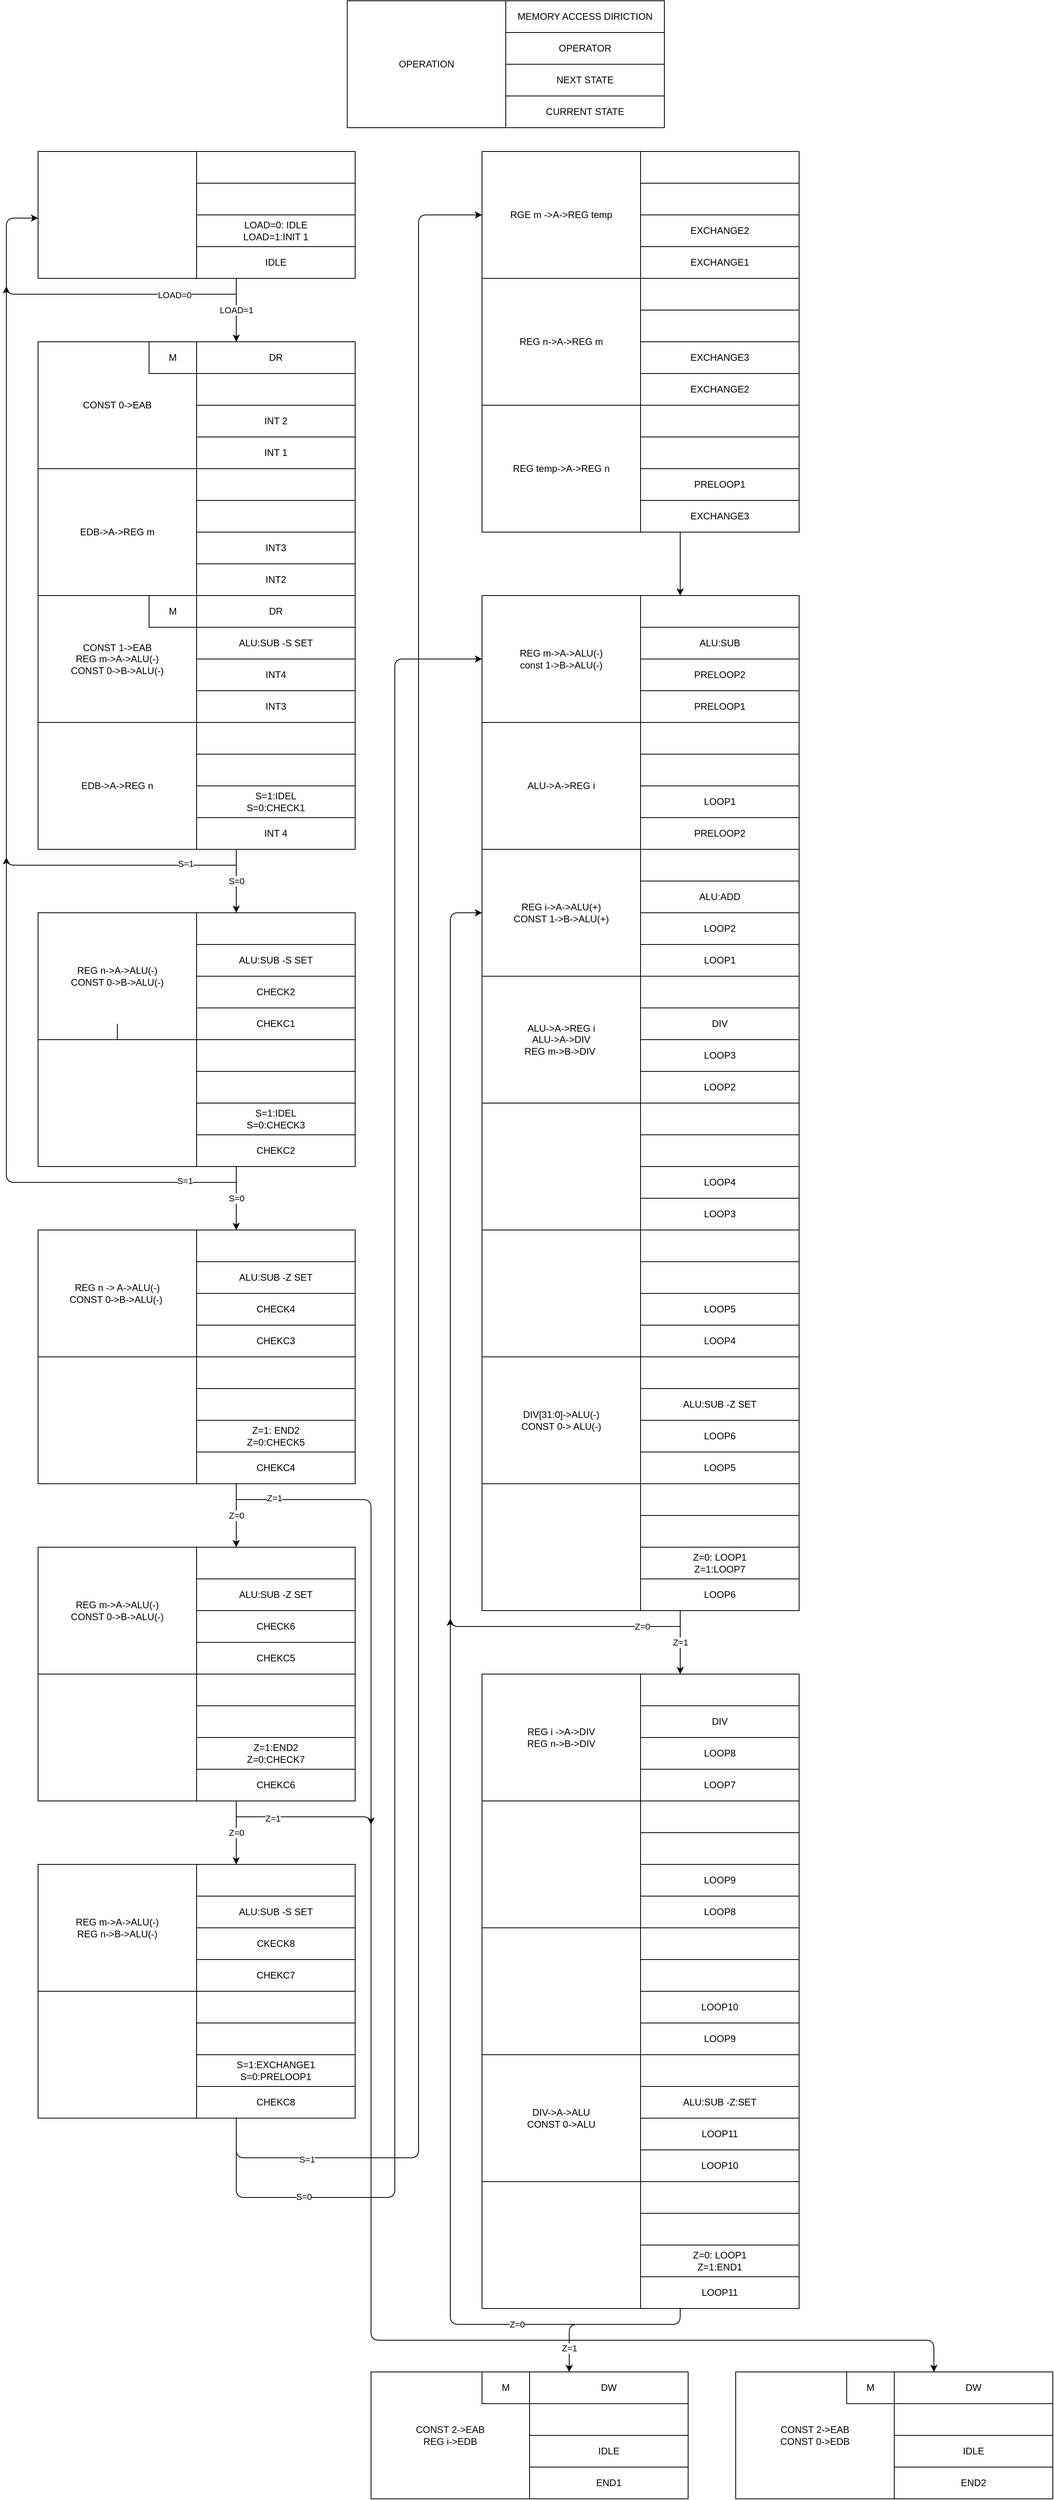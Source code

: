 <mxfile version="14.9.6" type="device"><diagram id="gaELAqC1dcZT4Z6Eik9B" name="Page-1"><mxGraphModel dx="583" dy="666" grid="1" gridSize="10" guides="1" tooltips="1" connect="1" arrows="1" fold="1" page="1" pageScale="1" pageWidth="827" pageHeight="1169" math="0" shadow="0"><root><mxCell id="0"/><mxCell id="1" parent="0"/><mxCell id="kESOR5O_iNmas331fR8e-3" value="" style="rounded=0;whiteSpace=wrap;html=1;" parent="1" vertex="1"><mxGeometry x="80" y="200" width="200" height="160" as="geometry"/></mxCell><mxCell id="kESOR5O_iNmas331fR8e-4" value="" style="rounded=0;whiteSpace=wrap;html=1;" parent="1" vertex="1"><mxGeometry x="280" y="200" width="200" height="40" as="geometry"/></mxCell><mxCell id="kESOR5O_iNmas331fR8e-5" value="" style="rounded=0;whiteSpace=wrap;html=1;" parent="1" vertex="1"><mxGeometry x="280" y="240" width="200" height="40" as="geometry"/></mxCell><mxCell id="kESOR5O_iNmas331fR8e-6" value="LOAD=0: IDLE&lt;br&gt;LOAD=1:INIT 1" style="rounded=0;whiteSpace=wrap;html=1;" parent="1" vertex="1"><mxGeometry x="280" y="280" width="200" height="40" as="geometry"/></mxCell><mxCell id="kESOR5O_iNmas331fR8e-7" value="IDLE" style="rounded=0;whiteSpace=wrap;html=1;" parent="1" vertex="1"><mxGeometry x="280" y="320" width="200" height="40" as="geometry"/></mxCell><mxCell id="kESOR5O_iNmas331fR8e-8" value="CONST 0-&amp;gt;EAB" style="rounded=0;whiteSpace=wrap;html=1;" parent="1" vertex="1"><mxGeometry x="80" y="440" width="200" height="160" as="geometry"/></mxCell><mxCell id="kESOR5O_iNmas331fR8e-9" value="DR" style="rounded=0;whiteSpace=wrap;html=1;" parent="1" vertex="1"><mxGeometry x="280" y="440" width="200" height="40" as="geometry"/></mxCell><mxCell id="kESOR5O_iNmas331fR8e-10" value="" style="rounded=0;whiteSpace=wrap;html=1;" parent="1" vertex="1"><mxGeometry x="280" y="480" width="200" height="40" as="geometry"/></mxCell><mxCell id="kESOR5O_iNmas331fR8e-11" value="INT 2" style="rounded=0;whiteSpace=wrap;html=1;" parent="1" vertex="1"><mxGeometry x="280" y="520" width="200" height="40" as="geometry"/></mxCell><mxCell id="kESOR5O_iNmas331fR8e-12" value="INT 1" style="rounded=0;whiteSpace=wrap;html=1;" parent="1" vertex="1"><mxGeometry x="280" y="560" width="200" height="40" as="geometry"/></mxCell><mxCell id="kESOR5O_iNmas331fR8e-13" value="LOAD=1" style="endArrow=classic;html=1;exitX=0.25;exitY=1;exitDx=0;exitDy=0;entryX=0.25;entryY=0;entryDx=0;entryDy=0;" parent="1" source="kESOR5O_iNmas331fR8e-7" target="kESOR5O_iNmas331fR8e-9" edge="1"><mxGeometry width="50" height="50" relative="1" as="geometry"><mxPoint x="350" y="610" as="sourcePoint"/><mxPoint x="400" y="560" as="targetPoint"/></mxGeometry></mxCell><mxCell id="kESOR5O_iNmas331fR8e-16" value="" style="endArrow=classic;html=1;" parent="1" edge="1"><mxGeometry width="50" height="50" relative="1" as="geometry"><mxPoint x="330" y="380" as="sourcePoint"/><mxPoint x="80" y="284" as="targetPoint"/><Array as="points"><mxPoint x="40" y="380"/><mxPoint x="40" y="284"/></Array></mxGeometry></mxCell><mxCell id="kESOR5O_iNmas331fR8e-17" value="LOAD=0" style="edgeLabel;html=1;align=center;verticalAlign=middle;resizable=0;points=[];" parent="kESOR5O_iNmas331fR8e-16" vertex="1" connectable="0"><mxGeometry x="-0.634" y="1" relative="1" as="geometry"><mxPoint as="offset"/></mxGeometry></mxCell><mxCell id="kESOR5O_iNmas331fR8e-18" value="EDB-&amp;gt;A-&amp;gt;REG m" style="rounded=0;whiteSpace=wrap;html=1;" parent="1" vertex="1"><mxGeometry x="80" y="600" width="200" height="160" as="geometry"/></mxCell><mxCell id="kESOR5O_iNmas331fR8e-19" value="" style="rounded=0;whiteSpace=wrap;html=1;" parent="1" vertex="1"><mxGeometry x="280" y="600" width="200" height="40" as="geometry"/></mxCell><mxCell id="kESOR5O_iNmas331fR8e-20" value="" style="rounded=0;whiteSpace=wrap;html=1;" parent="1" vertex="1"><mxGeometry x="280" y="640" width="200" height="40" as="geometry"/></mxCell><mxCell id="kESOR5O_iNmas331fR8e-21" value="INT3" style="rounded=0;whiteSpace=wrap;html=1;" parent="1" vertex="1"><mxGeometry x="280" y="680" width="200" height="40" as="geometry"/></mxCell><mxCell id="kESOR5O_iNmas331fR8e-22" value="INT2" style="rounded=0;whiteSpace=wrap;html=1;" parent="1" vertex="1"><mxGeometry x="280" y="720" width="200" height="40" as="geometry"/></mxCell><mxCell id="kESOR5O_iNmas331fR8e-23" value="OPERATION" style="rounded=0;whiteSpace=wrap;html=1;" parent="1" vertex="1"><mxGeometry x="470" y="10" width="200" height="160" as="geometry"/></mxCell><mxCell id="kESOR5O_iNmas331fR8e-24" value="MEMORY ACCESS DIRICTION" style="rounded=0;whiteSpace=wrap;html=1;" parent="1" vertex="1"><mxGeometry x="670" y="10" width="200" height="40" as="geometry"/></mxCell><mxCell id="kESOR5O_iNmas331fR8e-25" value="OPERATOR" style="rounded=0;whiteSpace=wrap;html=1;" parent="1" vertex="1"><mxGeometry x="670" y="50" width="200" height="40" as="geometry"/></mxCell><mxCell id="kESOR5O_iNmas331fR8e-26" value="NEXT STATE" style="rounded=0;whiteSpace=wrap;html=1;" parent="1" vertex="1"><mxGeometry x="670" y="90" width="200" height="40" as="geometry"/></mxCell><mxCell id="kESOR5O_iNmas331fR8e-27" value="CURRENT STATE" style="rounded=0;whiteSpace=wrap;html=1;" parent="1" vertex="1"><mxGeometry x="670" y="130" width="200" height="40" as="geometry"/></mxCell><mxCell id="kESOR5O_iNmas331fR8e-28" value="M" style="rounded=0;whiteSpace=wrap;html=1;" parent="1" vertex="1"><mxGeometry x="220" y="440" width="60" height="40" as="geometry"/></mxCell><mxCell id="kESOR5O_iNmas331fR8e-29" value="CONST 1-&amp;gt;EAB&lt;br&gt;REG m-&amp;gt;A-&amp;gt;ALU(-)&lt;br&gt;CONST 0-&amp;gt;B-&amp;gt;ALU(-)" style="rounded=0;whiteSpace=wrap;html=1;" parent="1" vertex="1"><mxGeometry x="80" y="760" width="200" height="160" as="geometry"/></mxCell><mxCell id="kESOR5O_iNmas331fR8e-30" value="&lt;span&gt;DR&lt;/span&gt;" style="rounded=0;whiteSpace=wrap;html=1;" parent="1" vertex="1"><mxGeometry x="280" y="760" width="200" height="40" as="geometry"/></mxCell><mxCell id="kESOR5O_iNmas331fR8e-31" value="ALU:SUB -S SET" style="rounded=0;whiteSpace=wrap;html=1;" parent="1" vertex="1"><mxGeometry x="280" y="800" width="200" height="40" as="geometry"/></mxCell><mxCell id="kESOR5O_iNmas331fR8e-32" value="INT4" style="rounded=0;whiteSpace=wrap;html=1;" parent="1" vertex="1"><mxGeometry x="280" y="840" width="200" height="40" as="geometry"/></mxCell><mxCell id="kESOR5O_iNmas331fR8e-33" value="INT3" style="rounded=0;whiteSpace=wrap;html=1;" parent="1" vertex="1"><mxGeometry x="280" y="880" width="200" height="40" as="geometry"/></mxCell><mxCell id="kESOR5O_iNmas331fR8e-34" value="M" style="rounded=0;whiteSpace=wrap;html=1;" parent="1" vertex="1"><mxGeometry x="220" y="760" width="60" height="40" as="geometry"/></mxCell><mxCell id="kESOR5O_iNmas331fR8e-35" value="EDB-&amp;gt;A-&amp;gt;REG n" style="rounded=0;whiteSpace=wrap;html=1;" parent="1" vertex="1"><mxGeometry x="80" y="920" width="200" height="160" as="geometry"/></mxCell><mxCell id="kESOR5O_iNmas331fR8e-36" value="" style="rounded=0;whiteSpace=wrap;html=1;" parent="1" vertex="1"><mxGeometry x="280" y="920" width="200" height="40" as="geometry"/></mxCell><mxCell id="kESOR5O_iNmas331fR8e-37" value="" style="rounded=0;whiteSpace=wrap;html=1;" parent="1" vertex="1"><mxGeometry x="280" y="960" width="200" height="40" as="geometry"/></mxCell><mxCell id="kESOR5O_iNmas331fR8e-38" value="S=1:IDEL&lt;br&gt;S=0:CHECK1" style="rounded=0;whiteSpace=wrap;html=1;" parent="1" vertex="1"><mxGeometry x="280" y="1000" width="200" height="40" as="geometry"/></mxCell><mxCell id="kESOR5O_iNmas331fR8e-39" value="INT 4" style="rounded=0;whiteSpace=wrap;html=1;" parent="1" vertex="1"><mxGeometry x="280" y="1040" width="200" height="40" as="geometry"/></mxCell><mxCell id="kESOR5O_iNmas331fR8e-40" value="REG n-&amp;gt;A-&amp;gt;ALU(-)&lt;br&gt;CONST 0-&amp;gt;B-&amp;gt;ALU(-)" style="rounded=0;whiteSpace=wrap;html=1;" parent="1" vertex="1"><mxGeometry x="80" y="1160" width="200" height="160" as="geometry"/></mxCell><mxCell id="kESOR5O_iNmas331fR8e-41" value="" style="rounded=0;whiteSpace=wrap;html=1;" parent="1" vertex="1"><mxGeometry x="280" y="1160" width="200" height="40" as="geometry"/></mxCell><mxCell id="kESOR5O_iNmas331fR8e-42" value="ALU:SUB -S SET" style="rounded=0;whiteSpace=wrap;html=1;" parent="1" vertex="1"><mxGeometry x="280" y="1200" width="200" height="40" as="geometry"/></mxCell><mxCell id="kESOR5O_iNmas331fR8e-43" value="CHECK2" style="rounded=0;whiteSpace=wrap;html=1;" parent="1" vertex="1"><mxGeometry x="280" y="1240" width="200" height="40" as="geometry"/></mxCell><mxCell id="kESOR5O_iNmas331fR8e-44" value="CHEKC1" style="rounded=0;whiteSpace=wrap;html=1;" parent="1" vertex="1"><mxGeometry x="280" y="1280" width="200" height="40" as="geometry"/></mxCell><mxCell id="kESOR5O_iNmas331fR8e-45" value="S=0" style="endArrow=classic;html=1;exitX=0.25;exitY=1;exitDx=0;exitDy=0;entryX=0.25;entryY=0;entryDx=0;entryDy=0;" parent="1" source="kESOR5O_iNmas331fR8e-39" target="kESOR5O_iNmas331fR8e-41" edge="1"><mxGeometry width="50" height="50" relative="1" as="geometry"><mxPoint x="430" y="1070" as="sourcePoint"/><mxPoint x="480" y="1020" as="targetPoint"/></mxGeometry></mxCell><mxCell id="kESOR5O_iNmas331fR8e-47" value="" style="endArrow=classic;html=1;" parent="1" edge="1"><mxGeometry width="50" height="50" relative="1" as="geometry"><mxPoint x="330" y="1100" as="sourcePoint"/><mxPoint x="40" y="370" as="targetPoint"/><Array as="points"><mxPoint x="40" y="1100"/></Array></mxGeometry></mxCell><mxCell id="kESOR5O_iNmas331fR8e-48" value="S=1" style="edgeLabel;html=1;align=center;verticalAlign=middle;resizable=0;points=[];" parent="kESOR5O_iNmas331fR8e-47" vertex="1" connectable="0"><mxGeometry x="-0.875" y="-2" relative="1" as="geometry"><mxPoint as="offset"/></mxGeometry></mxCell><mxCell id="kESOR5O_iNmas331fR8e-61" value="" style="edgeStyle=orthogonalEdgeStyle;rounded=0;orthogonalLoop=1;jettySize=auto;html=1;" parent="1" source="kESOR5O_iNmas331fR8e-49" target="kESOR5O_iNmas331fR8e-40" edge="1"><mxGeometry relative="1" as="geometry"/></mxCell><mxCell id="kESOR5O_iNmas331fR8e-49" value="" style="rounded=0;whiteSpace=wrap;html=1;" parent="1" vertex="1"><mxGeometry x="80" y="1320" width="200" height="160" as="geometry"/></mxCell><mxCell id="kESOR5O_iNmas331fR8e-50" value="" style="rounded=0;whiteSpace=wrap;html=1;" parent="1" vertex="1"><mxGeometry x="280" y="1320" width="200" height="40" as="geometry"/></mxCell><mxCell id="kESOR5O_iNmas331fR8e-51" value="" style="rounded=0;whiteSpace=wrap;html=1;" parent="1" vertex="1"><mxGeometry x="280" y="1360" width="200" height="40" as="geometry"/></mxCell><mxCell id="kESOR5O_iNmas331fR8e-52" value="S=1:IDEL&lt;br&gt;S=0:CHECK3" style="rounded=0;whiteSpace=wrap;html=1;" parent="1" vertex="1"><mxGeometry x="280" y="1400" width="200" height="40" as="geometry"/></mxCell><mxCell id="kESOR5O_iNmas331fR8e-53" value="CHEKC2" style="rounded=0;whiteSpace=wrap;html=1;" parent="1" vertex="1"><mxGeometry x="280" y="1440" width="200" height="40" as="geometry"/></mxCell><mxCell id="kESOR5O_iNmas331fR8e-54" value="REG n -&amp;gt; A-&amp;gt;ALU(-)&lt;br&gt;CONST 0-&amp;gt;B-&amp;gt;ALU(-)&amp;nbsp;" style="rounded=0;whiteSpace=wrap;html=1;" parent="1" vertex="1"><mxGeometry x="80" y="1560" width="200" height="160" as="geometry"/></mxCell><mxCell id="kESOR5O_iNmas331fR8e-55" value="" style="rounded=0;whiteSpace=wrap;html=1;" parent="1" vertex="1"><mxGeometry x="280" y="1560" width="200" height="40" as="geometry"/></mxCell><mxCell id="kESOR5O_iNmas331fR8e-56" value="ALU:SUB -Z SET" style="rounded=0;whiteSpace=wrap;html=1;" parent="1" vertex="1"><mxGeometry x="280" y="1600" width="200" height="40" as="geometry"/></mxCell><mxCell id="kESOR5O_iNmas331fR8e-57" value="CHECK4" style="rounded=0;whiteSpace=wrap;html=1;" parent="1" vertex="1"><mxGeometry x="280" y="1640" width="200" height="40" as="geometry"/></mxCell><mxCell id="kESOR5O_iNmas331fR8e-58" value="CHEKC3" style="rounded=0;whiteSpace=wrap;html=1;" parent="1" vertex="1"><mxGeometry x="280" y="1680" width="200" height="40" as="geometry"/></mxCell><mxCell id="kESOR5O_iNmas331fR8e-59" value="S=0" style="endArrow=classic;html=1;exitX=0.25;exitY=1;exitDx=0;exitDy=0;entryX=0.25;entryY=0;entryDx=0;entryDy=0;" parent="1" source="kESOR5O_iNmas331fR8e-53" target="kESOR5O_iNmas331fR8e-55" edge="1"><mxGeometry width="50" height="50" relative="1" as="geometry"><mxPoint x="430" y="1470" as="sourcePoint"/><mxPoint x="480" y="1420" as="targetPoint"/></mxGeometry></mxCell><mxCell id="kESOR5O_iNmas331fR8e-60" value="" style="endArrow=classic;html=1;" parent="1" edge="1"><mxGeometry width="50" height="50" relative="1" as="geometry"><mxPoint x="330" y="1500" as="sourcePoint"/><mxPoint x="40" y="1090" as="targetPoint"/><Array as="points"><mxPoint x="40" y="1500"/></Array></mxGeometry></mxCell><mxCell id="kESOR5O_iNmas331fR8e-62" value="S=1" style="edgeLabel;html=1;align=center;verticalAlign=middle;resizable=0;points=[];" parent="kESOR5O_iNmas331fR8e-60" vertex="1" connectable="0"><mxGeometry x="-0.815" y="-2" relative="1" as="geometry"><mxPoint as="offset"/></mxGeometry></mxCell><mxCell id="kESOR5O_iNmas331fR8e-63" value="" style="rounded=0;whiteSpace=wrap;html=1;" parent="1" vertex="1"><mxGeometry x="80" y="1720" width="200" height="160" as="geometry"/></mxCell><mxCell id="kESOR5O_iNmas331fR8e-64" value="" style="rounded=0;whiteSpace=wrap;html=1;" parent="1" vertex="1"><mxGeometry x="280" y="1720" width="200" height="40" as="geometry"/></mxCell><mxCell id="kESOR5O_iNmas331fR8e-65" value="" style="rounded=0;whiteSpace=wrap;html=1;" parent="1" vertex="1"><mxGeometry x="280" y="1760" width="200" height="40" as="geometry"/></mxCell><mxCell id="kESOR5O_iNmas331fR8e-66" value="Z=1: END2&lt;br&gt;Z=0:CHECK5" style="rounded=0;whiteSpace=wrap;html=1;" parent="1" vertex="1"><mxGeometry x="280" y="1800" width="200" height="40" as="geometry"/></mxCell><mxCell id="kESOR5O_iNmas331fR8e-67" value="CHEKC4" style="rounded=0;whiteSpace=wrap;html=1;" parent="1" vertex="1"><mxGeometry x="280" y="1840" width="200" height="40" as="geometry"/></mxCell><mxCell id="kESOR5O_iNmas331fR8e-69" value="REG m-&amp;gt;A-&amp;gt;ALU(-)&lt;br&gt;CONST 0-&amp;gt;B-&amp;gt;ALU(-)" style="rounded=0;whiteSpace=wrap;html=1;" parent="1" vertex="1"><mxGeometry x="80" y="1960" width="200" height="160" as="geometry"/></mxCell><mxCell id="kESOR5O_iNmas331fR8e-70" value="" style="rounded=0;whiteSpace=wrap;html=1;" parent="1" vertex="1"><mxGeometry x="280" y="1960" width="200" height="40" as="geometry"/></mxCell><mxCell id="kESOR5O_iNmas331fR8e-71" value="ALU:SUB -Z SET" style="rounded=0;whiteSpace=wrap;html=1;" parent="1" vertex="1"><mxGeometry x="280" y="2000" width="200" height="40" as="geometry"/></mxCell><mxCell id="kESOR5O_iNmas331fR8e-72" value="CHECK6" style="rounded=0;whiteSpace=wrap;html=1;" parent="1" vertex="1"><mxGeometry x="280" y="2040" width="200" height="40" as="geometry"/></mxCell><mxCell id="kESOR5O_iNmas331fR8e-73" value="CHEKC5" style="rounded=0;whiteSpace=wrap;html=1;" parent="1" vertex="1"><mxGeometry x="280" y="2080" width="200" height="40" as="geometry"/></mxCell><mxCell id="kESOR5O_iNmas331fR8e-74" value="Z=0" style="endArrow=classic;html=1;exitX=0.25;exitY=1;exitDx=0;exitDy=0;entryX=0.25;entryY=0;entryDx=0;entryDy=0;" parent="1" source="kESOR5O_iNmas331fR8e-67" target="kESOR5O_iNmas331fR8e-70" edge="1"><mxGeometry width="50" height="50" relative="1" as="geometry"><mxPoint x="310" y="2080" as="sourcePoint"/><mxPoint x="360" y="2030" as="targetPoint"/></mxGeometry></mxCell><mxCell id="kESOR5O_iNmas331fR8e-75" value="" style="rounded=0;whiteSpace=wrap;html=1;" parent="1" vertex="1"><mxGeometry x="80" y="2120" width="200" height="160" as="geometry"/></mxCell><mxCell id="kESOR5O_iNmas331fR8e-76" value="" style="rounded=0;whiteSpace=wrap;html=1;" parent="1" vertex="1"><mxGeometry x="280" y="2120" width="200" height="40" as="geometry"/></mxCell><mxCell id="kESOR5O_iNmas331fR8e-77" value="" style="rounded=0;whiteSpace=wrap;html=1;" parent="1" vertex="1"><mxGeometry x="280" y="2160" width="200" height="40" as="geometry"/></mxCell><mxCell id="kESOR5O_iNmas331fR8e-78" value="Z=1:END2&lt;br&gt;Z=0:CHECK7" style="rounded=0;whiteSpace=wrap;html=1;" parent="1" vertex="1"><mxGeometry x="280" y="2200" width="200" height="40" as="geometry"/></mxCell><mxCell id="kESOR5O_iNmas331fR8e-79" value="CHEKC6" style="rounded=0;whiteSpace=wrap;html=1;" parent="1" vertex="1"><mxGeometry x="280" y="2240" width="200" height="40" as="geometry"/></mxCell><mxCell id="kESOR5O_iNmas331fR8e-80" value="REG m-&amp;gt;A-&amp;gt;ALU(-)&lt;br&gt;REG n-&amp;gt;B-&amp;gt;ALU(-)" style="rounded=0;whiteSpace=wrap;html=1;" parent="1" vertex="1"><mxGeometry x="80" y="2360" width="200" height="160" as="geometry"/></mxCell><mxCell id="kESOR5O_iNmas331fR8e-81" value="" style="rounded=0;whiteSpace=wrap;html=1;" parent="1" vertex="1"><mxGeometry x="280" y="2360" width="200" height="40" as="geometry"/></mxCell><mxCell id="kESOR5O_iNmas331fR8e-82" value="ALU:SUB -S SET" style="rounded=0;whiteSpace=wrap;html=1;" parent="1" vertex="1"><mxGeometry x="280" y="2400" width="200" height="40" as="geometry"/></mxCell><mxCell id="kESOR5O_iNmas331fR8e-83" value="CKECK8" style="rounded=0;whiteSpace=wrap;html=1;" parent="1" vertex="1"><mxGeometry x="280" y="2440" width="200" height="40" as="geometry"/></mxCell><mxCell id="kESOR5O_iNmas331fR8e-84" value="CHEKC7" style="rounded=0;whiteSpace=wrap;html=1;" parent="1" vertex="1"><mxGeometry x="280" y="2480" width="200" height="40" as="geometry"/></mxCell><mxCell id="kESOR5O_iNmas331fR8e-85" value="Z=0" style="endArrow=classic;html=1;exitX=0.25;exitY=1;exitDx=0;exitDy=0;entryX=0.25;entryY=0;entryDx=0;entryDy=0;" parent="1" edge="1"><mxGeometry width="50" height="50" relative="1" as="geometry"><mxPoint x="330" y="2280" as="sourcePoint"/><mxPoint x="330" y="2360" as="targetPoint"/></mxGeometry></mxCell><mxCell id="kESOR5O_iNmas331fR8e-86" value="" style="rounded=0;whiteSpace=wrap;html=1;" parent="1" vertex="1"><mxGeometry x="80" y="2520" width="200" height="160" as="geometry"/></mxCell><mxCell id="kESOR5O_iNmas331fR8e-87" value="" style="rounded=0;whiteSpace=wrap;html=1;" parent="1" vertex="1"><mxGeometry x="280" y="2520" width="200" height="40" as="geometry"/></mxCell><mxCell id="kESOR5O_iNmas331fR8e-88" value="" style="rounded=0;whiteSpace=wrap;html=1;" parent="1" vertex="1"><mxGeometry x="280" y="2560" width="200" height="40" as="geometry"/></mxCell><mxCell id="kESOR5O_iNmas331fR8e-89" value="S=1:EXCHANGE1&lt;br&gt;S=0:PRELOOP1" style="rounded=0;whiteSpace=wrap;html=1;" parent="1" vertex="1"><mxGeometry x="280" y="2600" width="200" height="40" as="geometry"/></mxCell><mxCell id="kESOR5O_iNmas331fR8e-90" value="CHEKC8" style="rounded=0;whiteSpace=wrap;html=1;" parent="1" vertex="1"><mxGeometry x="280" y="2640" width="200" height="40" as="geometry"/></mxCell><mxCell id="kESOR5O_iNmas331fR8e-91" value="RGE m -&amp;gt;A-&amp;gt;REG temp" style="rounded=0;whiteSpace=wrap;html=1;" parent="1" vertex="1"><mxGeometry x="640" y="200" width="200" height="160" as="geometry"/></mxCell><mxCell id="kESOR5O_iNmas331fR8e-92" value="" style="rounded=0;whiteSpace=wrap;html=1;" parent="1" vertex="1"><mxGeometry x="840" y="200" width="200" height="40" as="geometry"/></mxCell><mxCell id="kESOR5O_iNmas331fR8e-93" value="" style="rounded=0;whiteSpace=wrap;html=1;" parent="1" vertex="1"><mxGeometry x="840" y="240" width="200" height="40" as="geometry"/></mxCell><mxCell id="kESOR5O_iNmas331fR8e-94" value="&lt;span&gt;EXCHANGE2&lt;/span&gt;" style="rounded=0;whiteSpace=wrap;html=1;" parent="1" vertex="1"><mxGeometry x="840" y="280" width="200" height="40" as="geometry"/></mxCell><mxCell id="kESOR5O_iNmas331fR8e-95" value="EXCHANGE1" style="rounded=0;whiteSpace=wrap;html=1;" parent="1" vertex="1"><mxGeometry x="840" y="320" width="200" height="40" as="geometry"/></mxCell><mxCell id="kESOR5O_iNmas331fR8e-96" value="REG n-&amp;gt;A-&amp;gt;REG m" style="rounded=0;whiteSpace=wrap;html=1;" parent="1" vertex="1"><mxGeometry x="640" y="360" width="200" height="160" as="geometry"/></mxCell><mxCell id="kESOR5O_iNmas331fR8e-97" value="" style="rounded=0;whiteSpace=wrap;html=1;" parent="1" vertex="1"><mxGeometry x="840" y="360" width="200" height="40" as="geometry"/></mxCell><mxCell id="kESOR5O_iNmas331fR8e-98" value="" style="rounded=0;whiteSpace=wrap;html=1;" parent="1" vertex="1"><mxGeometry x="840" y="400" width="200" height="40" as="geometry"/></mxCell><mxCell id="kESOR5O_iNmas331fR8e-99" value="&lt;span&gt;EXCHANGE3&lt;/span&gt;" style="rounded=0;whiteSpace=wrap;html=1;" parent="1" vertex="1"><mxGeometry x="840" y="440" width="200" height="40" as="geometry"/></mxCell><mxCell id="kESOR5O_iNmas331fR8e-100" value="EXCHANGE2" style="rounded=0;whiteSpace=wrap;html=1;" parent="1" vertex="1"><mxGeometry x="840" y="480" width="200" height="40" as="geometry"/></mxCell><mxCell id="kESOR5O_iNmas331fR8e-101" value="REG temp-&amp;gt;A-&amp;gt;REG n" style="rounded=0;whiteSpace=wrap;html=1;" parent="1" vertex="1"><mxGeometry x="640" y="520" width="200" height="160" as="geometry"/></mxCell><mxCell id="kESOR5O_iNmas331fR8e-102" value="" style="rounded=0;whiteSpace=wrap;html=1;" parent="1" vertex="1"><mxGeometry x="840" y="520" width="200" height="40" as="geometry"/></mxCell><mxCell id="kESOR5O_iNmas331fR8e-103" value="" style="rounded=0;whiteSpace=wrap;html=1;" parent="1" vertex="1"><mxGeometry x="840" y="560" width="200" height="40" as="geometry"/></mxCell><mxCell id="kESOR5O_iNmas331fR8e-104" value="&lt;span&gt;PRELOOP1&lt;/span&gt;" style="rounded=0;whiteSpace=wrap;html=1;" parent="1" vertex="1"><mxGeometry x="840" y="600" width="200" height="40" as="geometry"/></mxCell><mxCell id="kESOR5O_iNmas331fR8e-105" value="EXCHANGE3" style="rounded=0;whiteSpace=wrap;html=1;" parent="1" vertex="1"><mxGeometry x="840" y="640" width="200" height="40" as="geometry"/></mxCell><mxCell id="kESOR5O_iNmas331fR8e-106" value="" style="endArrow=classic;html=1;entryX=0;entryY=0.5;entryDx=0;entryDy=0;exitX=0.25;exitY=1;exitDx=0;exitDy=0;" parent="1" source="kESOR5O_iNmas331fR8e-90" target="kESOR5O_iNmas331fR8e-91" edge="1"><mxGeometry width="50" height="50" relative="1" as="geometry"><mxPoint x="320" y="2730" as="sourcePoint"/><mxPoint x="330" y="2820" as="targetPoint"/><Array as="points"><mxPoint x="330" y="2730"/><mxPoint x="560" y="2730"/><mxPoint x="560" y="280"/></Array></mxGeometry></mxCell><mxCell id="kESOR5O_iNmas331fR8e-109" value="S=1" style="edgeLabel;html=1;align=center;verticalAlign=middle;resizable=0;points=[];" parent="kESOR5O_iNmas331fR8e-106" vertex="1" connectable="0"><mxGeometry x="-0.901" y="-2" relative="1" as="geometry"><mxPoint as="offset"/></mxGeometry></mxCell><mxCell id="kESOR5O_iNmas331fR8e-110" value="REG m-&amp;gt;A-&amp;gt;ALU(-)&lt;br&gt;const 1-&amp;gt;B-&amp;gt;ALU(-)" style="rounded=0;whiteSpace=wrap;html=1;" parent="1" vertex="1"><mxGeometry x="640" y="760" width="200" height="160" as="geometry"/></mxCell><mxCell id="kESOR5O_iNmas331fR8e-111" value="" style="rounded=0;whiteSpace=wrap;html=1;" parent="1" vertex="1"><mxGeometry x="840" y="760" width="200" height="40" as="geometry"/></mxCell><mxCell id="kESOR5O_iNmas331fR8e-112" value="ALU:SUB" style="rounded=0;whiteSpace=wrap;html=1;" parent="1" vertex="1"><mxGeometry x="840" y="800" width="200" height="40" as="geometry"/></mxCell><mxCell id="kESOR5O_iNmas331fR8e-113" value="&lt;span&gt;PRELOOP2&lt;/span&gt;" style="rounded=0;whiteSpace=wrap;html=1;" parent="1" vertex="1"><mxGeometry x="840" y="840" width="200" height="40" as="geometry"/></mxCell><mxCell id="kESOR5O_iNmas331fR8e-114" value="PRELOOP1" style="rounded=0;whiteSpace=wrap;html=1;" parent="1" vertex="1"><mxGeometry x="840" y="880" width="200" height="40" as="geometry"/></mxCell><mxCell id="kESOR5O_iNmas331fR8e-115" value="" style="endArrow=classic;html=1;entryX=0;entryY=0.5;entryDx=0;entryDy=0;" parent="1" target="kESOR5O_iNmas331fR8e-110" edge="1"><mxGeometry width="50" height="50" relative="1" as="geometry"><mxPoint x="330" y="2720" as="sourcePoint"/><mxPoint x="800" y="1530" as="targetPoint"/><Array as="points"><mxPoint x="330" y="2780"/><mxPoint x="530" y="2780"/><mxPoint x="530" y="840"/></Array></mxGeometry></mxCell><mxCell id="kESOR5O_iNmas331fR8e-116" value="S=0" style="edgeLabel;html=1;align=center;verticalAlign=middle;resizable=0;points=[];" parent="kESOR5O_iNmas331fR8e-115" vertex="1" connectable="0"><mxGeometry x="-0.875" y="1" relative="1" as="geometry"><mxPoint as="offset"/></mxGeometry></mxCell><mxCell id="kESOR5O_iNmas331fR8e-117" value="ALU-&amp;gt;A-&amp;gt;REG i" style="rounded=0;whiteSpace=wrap;html=1;" parent="1" vertex="1"><mxGeometry x="640" y="920" width="200" height="160" as="geometry"/></mxCell><mxCell id="kESOR5O_iNmas331fR8e-118" value="" style="rounded=0;whiteSpace=wrap;html=1;" parent="1" vertex="1"><mxGeometry x="840" y="920" width="200" height="40" as="geometry"/></mxCell><mxCell id="kESOR5O_iNmas331fR8e-119" value="" style="rounded=0;whiteSpace=wrap;html=1;" parent="1" vertex="1"><mxGeometry x="840" y="960" width="200" height="40" as="geometry"/></mxCell><mxCell id="kESOR5O_iNmas331fR8e-120" value="LOOP1" style="rounded=0;whiteSpace=wrap;html=1;" parent="1" vertex="1"><mxGeometry x="840" y="1000" width="200" height="40" as="geometry"/></mxCell><mxCell id="kESOR5O_iNmas331fR8e-121" value="PRELOOP2" style="rounded=0;whiteSpace=wrap;html=1;" parent="1" vertex="1"><mxGeometry x="840" y="1040" width="200" height="40" as="geometry"/></mxCell><mxCell id="kESOR5O_iNmas331fR8e-122" value="" style="endArrow=classic;html=1;exitX=0.25;exitY=1;exitDx=0;exitDy=0;entryX=0.25;entryY=0;entryDx=0;entryDy=0;" parent="1" source="kESOR5O_iNmas331fR8e-105" target="kESOR5O_iNmas331fR8e-111" edge="1"><mxGeometry width="50" height="50" relative="1" as="geometry"><mxPoint x="1000" y="620" as="sourcePoint"/><mxPoint x="1050" y="570" as="targetPoint"/></mxGeometry></mxCell><mxCell id="kESOR5O_iNmas331fR8e-123" value="REG i-&amp;gt;A-&amp;gt;ALU(+)&lt;br&gt;CONST 1-&amp;gt;B-&amp;gt;ALU(+)" style="rounded=0;whiteSpace=wrap;html=1;" parent="1" vertex="1"><mxGeometry x="640" y="1080" width="200" height="160" as="geometry"/></mxCell><mxCell id="kESOR5O_iNmas331fR8e-124" value="" style="rounded=0;whiteSpace=wrap;html=1;" parent="1" vertex="1"><mxGeometry x="840" y="1080" width="200" height="40" as="geometry"/></mxCell><mxCell id="kESOR5O_iNmas331fR8e-125" value="ALU:ADD" style="rounded=0;whiteSpace=wrap;html=1;" parent="1" vertex="1"><mxGeometry x="840" y="1120" width="200" height="40" as="geometry"/></mxCell><mxCell id="kESOR5O_iNmas331fR8e-126" value="LOOP2" style="rounded=0;whiteSpace=wrap;html=1;" parent="1" vertex="1"><mxGeometry x="840" y="1160" width="200" height="40" as="geometry"/></mxCell><mxCell id="kESOR5O_iNmas331fR8e-127" value="LOOP1" style="rounded=0;whiteSpace=wrap;html=1;" parent="1" vertex="1"><mxGeometry x="840" y="1200" width="200" height="40" as="geometry"/></mxCell><mxCell id="kESOR5O_iNmas331fR8e-128" value="ALU-&amp;gt;A-&amp;gt;REG i&lt;br&gt;ALU-&amp;gt;A-&amp;gt;DIV&lt;br&gt;REG m-&amp;gt;B-&amp;gt;DIV&amp;nbsp;" style="rounded=0;whiteSpace=wrap;html=1;" parent="1" vertex="1"><mxGeometry x="640" y="1240" width="200" height="160" as="geometry"/></mxCell><mxCell id="kESOR5O_iNmas331fR8e-129" value="" style="rounded=0;whiteSpace=wrap;html=1;" parent="1" vertex="1"><mxGeometry x="840" y="1240" width="200" height="40" as="geometry"/></mxCell><mxCell id="kESOR5O_iNmas331fR8e-130" value="DIV" style="rounded=0;whiteSpace=wrap;html=1;" parent="1" vertex="1"><mxGeometry x="840" y="1280" width="200" height="40" as="geometry"/></mxCell><mxCell id="kESOR5O_iNmas331fR8e-131" value="LOOP3" style="rounded=0;whiteSpace=wrap;html=1;" parent="1" vertex="1"><mxGeometry x="840" y="1320" width="200" height="40" as="geometry"/></mxCell><mxCell id="kESOR5O_iNmas331fR8e-132" value="LOOP2" style="rounded=0;whiteSpace=wrap;html=1;" parent="1" vertex="1"><mxGeometry x="840" y="1360" width="200" height="40" as="geometry"/></mxCell><mxCell id="kESOR5O_iNmas331fR8e-133" value="" style="rounded=0;whiteSpace=wrap;html=1;" parent="1" vertex="1"><mxGeometry x="640" y="1400" width="200" height="160" as="geometry"/></mxCell><mxCell id="kESOR5O_iNmas331fR8e-134" value="" style="rounded=0;whiteSpace=wrap;html=1;" parent="1" vertex="1"><mxGeometry x="840" y="1400" width="200" height="40" as="geometry"/></mxCell><mxCell id="kESOR5O_iNmas331fR8e-136" value="LOOP4" style="rounded=0;whiteSpace=wrap;html=1;" parent="1" vertex="1"><mxGeometry x="840" y="1480" width="200" height="40" as="geometry"/></mxCell><mxCell id="kESOR5O_iNmas331fR8e-137" value="LOOP3" style="rounded=0;whiteSpace=wrap;html=1;" parent="1" vertex="1"><mxGeometry x="840" y="1520" width="200" height="40" as="geometry"/></mxCell><mxCell id="kESOR5O_iNmas331fR8e-142" value="" style="rounded=0;whiteSpace=wrap;html=1;" parent="1" vertex="1"><mxGeometry x="840" y="1560" width="200" height="40" as="geometry"/></mxCell><mxCell id="kESOR5O_iNmas331fR8e-143" value="" style="rounded=0;whiteSpace=wrap;html=1;" parent="1" vertex="1"><mxGeometry x="840" y="1600" width="200" height="40" as="geometry"/></mxCell><mxCell id="kESOR5O_iNmas331fR8e-144" value="LOOP5" style="rounded=0;whiteSpace=wrap;html=1;" parent="1" vertex="1"><mxGeometry x="840" y="1640" width="200" height="40" as="geometry"/></mxCell><mxCell id="kESOR5O_iNmas331fR8e-145" value="LOOP4" style="rounded=0;whiteSpace=wrap;html=1;" parent="1" vertex="1"><mxGeometry x="840" y="1680" width="200" height="40" as="geometry"/></mxCell><mxCell id="kESOR5O_iNmas331fR8e-146" value="" style="rounded=0;whiteSpace=wrap;html=1;" parent="1" vertex="1"><mxGeometry x="640" y="1560" width="200" height="160" as="geometry"/></mxCell><mxCell id="kESOR5O_iNmas331fR8e-147" value="" style="rounded=0;whiteSpace=wrap;html=1;" parent="1" vertex="1"><mxGeometry x="840" y="1720" width="200" height="40" as="geometry"/></mxCell><mxCell id="kESOR5O_iNmas331fR8e-148" value="ALU:SUB -Z SET" style="rounded=0;whiteSpace=wrap;html=1;" parent="1" vertex="1"><mxGeometry x="840" y="1760" width="200" height="40" as="geometry"/></mxCell><mxCell id="kESOR5O_iNmas331fR8e-149" value="LOOP6" style="rounded=0;whiteSpace=wrap;html=1;" parent="1" vertex="1"><mxGeometry x="840" y="1800" width="200" height="40" as="geometry"/></mxCell><mxCell id="kESOR5O_iNmas331fR8e-150" value="LOOP5" style="rounded=0;whiteSpace=wrap;html=1;" parent="1" vertex="1"><mxGeometry x="840" y="1840" width="200" height="40" as="geometry"/></mxCell><mxCell id="kESOR5O_iNmas331fR8e-151" value="DIV[31:0]-&amp;gt;ALU(-)&lt;br&gt;CONST 0-&amp;gt; ALU(-)" style="rounded=0;whiteSpace=wrap;html=1;" parent="1" vertex="1"><mxGeometry x="640" y="1720" width="200" height="160" as="geometry"/></mxCell><mxCell id="kESOR5O_iNmas331fR8e-152" value="" style="rounded=0;whiteSpace=wrap;html=1;" parent="1" vertex="1"><mxGeometry x="840" y="1880" width="200" height="40" as="geometry"/></mxCell><mxCell id="kESOR5O_iNmas331fR8e-153" value="" style="rounded=0;whiteSpace=wrap;html=1;" parent="1" vertex="1"><mxGeometry x="840" y="1920" width="200" height="40" as="geometry"/></mxCell><mxCell id="kESOR5O_iNmas331fR8e-154" value="Z=0: LOOP1&lt;br&gt;Z=1:LOOP7" style="rounded=0;whiteSpace=wrap;html=1;" parent="1" vertex="1"><mxGeometry x="840" y="1960" width="200" height="40" as="geometry"/></mxCell><mxCell id="kESOR5O_iNmas331fR8e-155" value="LOOP6" style="rounded=0;whiteSpace=wrap;html=1;" parent="1" vertex="1"><mxGeometry x="840" y="2000" width="200" height="40" as="geometry"/></mxCell><mxCell id="kESOR5O_iNmas331fR8e-156" value="" style="rounded=0;whiteSpace=wrap;html=1;" parent="1" vertex="1"><mxGeometry x="640" y="1880" width="200" height="160" as="geometry"/></mxCell><mxCell id="kESOR5O_iNmas331fR8e-157" value="" style="rounded=0;whiteSpace=wrap;html=1;" parent="1" vertex="1"><mxGeometry x="840" y="2120" width="200" height="40" as="geometry"/></mxCell><mxCell id="kESOR5O_iNmas331fR8e-158" value="DIV" style="rounded=0;whiteSpace=wrap;html=1;" parent="1" vertex="1"><mxGeometry x="840" y="2160" width="200" height="40" as="geometry"/></mxCell><mxCell id="kESOR5O_iNmas331fR8e-159" value="LOOP8" style="rounded=0;whiteSpace=wrap;html=1;" parent="1" vertex="1"><mxGeometry x="840" y="2200" width="200" height="40" as="geometry"/></mxCell><mxCell id="kESOR5O_iNmas331fR8e-160" value="LOOP7" style="rounded=0;whiteSpace=wrap;html=1;" parent="1" vertex="1"><mxGeometry x="840" y="2240" width="200" height="40" as="geometry"/></mxCell><mxCell id="kESOR5O_iNmas331fR8e-161" value="REG i -&amp;gt;A-&amp;gt;DIV&lt;br&gt;REG n-&amp;gt;B-&amp;gt;DIV" style="rounded=0;whiteSpace=wrap;html=1;" parent="1" vertex="1"><mxGeometry x="640" y="2120" width="200" height="160" as="geometry"/></mxCell><mxCell id="kESOR5O_iNmas331fR8e-162" value="" style="rounded=0;whiteSpace=wrap;html=1;" parent="1" vertex="1"><mxGeometry x="840" y="2280" width="200" height="40" as="geometry"/></mxCell><mxCell id="kESOR5O_iNmas331fR8e-163" value="" style="rounded=0;whiteSpace=wrap;html=1;" parent="1" vertex="1"><mxGeometry x="840" y="2320" width="200" height="40" as="geometry"/></mxCell><mxCell id="kESOR5O_iNmas331fR8e-164" value="LOOP9" style="rounded=0;whiteSpace=wrap;html=1;" parent="1" vertex="1"><mxGeometry x="840" y="2360" width="200" height="40" as="geometry"/></mxCell><mxCell id="kESOR5O_iNmas331fR8e-165" value="LOOP8" style="rounded=0;whiteSpace=wrap;html=1;" parent="1" vertex="1"><mxGeometry x="840" y="2400" width="200" height="40" as="geometry"/></mxCell><mxCell id="kESOR5O_iNmas331fR8e-166" value="" style="rounded=0;whiteSpace=wrap;html=1;" parent="1" vertex="1"><mxGeometry x="640" y="2280" width="200" height="160" as="geometry"/></mxCell><mxCell id="kESOR5O_iNmas331fR8e-167" value="" style="rounded=0;whiteSpace=wrap;html=1;" parent="1" vertex="1"><mxGeometry x="840" y="2440" width="200" height="40" as="geometry"/></mxCell><mxCell id="kESOR5O_iNmas331fR8e-168" value="" style="rounded=0;whiteSpace=wrap;html=1;" parent="1" vertex="1"><mxGeometry x="840" y="2480" width="200" height="40" as="geometry"/></mxCell><mxCell id="kESOR5O_iNmas331fR8e-169" value="LOOP10" style="rounded=0;whiteSpace=wrap;html=1;" parent="1" vertex="1"><mxGeometry x="840" y="2520" width="200" height="40" as="geometry"/></mxCell><mxCell id="kESOR5O_iNmas331fR8e-170" value="LOOP9" style="rounded=0;whiteSpace=wrap;html=1;" parent="1" vertex="1"><mxGeometry x="840" y="2560" width="200" height="40" as="geometry"/></mxCell><mxCell id="kESOR5O_iNmas331fR8e-171" value="" style="rounded=0;whiteSpace=wrap;html=1;" parent="1" vertex="1"><mxGeometry x="640" y="2440" width="200" height="160" as="geometry"/></mxCell><mxCell id="kESOR5O_iNmas331fR8e-172" value="" style="rounded=0;whiteSpace=wrap;html=1;" parent="1" vertex="1"><mxGeometry x="840" y="2600" width="200" height="40" as="geometry"/></mxCell><mxCell id="kESOR5O_iNmas331fR8e-173" value="ALU:SUB -Z:SET" style="rounded=0;whiteSpace=wrap;html=1;" parent="1" vertex="1"><mxGeometry x="840" y="2640" width="200" height="40" as="geometry"/></mxCell><mxCell id="kESOR5O_iNmas331fR8e-174" value="LOOP11" style="rounded=0;whiteSpace=wrap;html=1;" parent="1" vertex="1"><mxGeometry x="840" y="2680" width="200" height="40" as="geometry"/></mxCell><mxCell id="kESOR5O_iNmas331fR8e-175" value="LOOP10" style="rounded=0;whiteSpace=wrap;html=1;" parent="1" vertex="1"><mxGeometry x="840" y="2720" width="200" height="40" as="geometry"/></mxCell><mxCell id="kESOR5O_iNmas331fR8e-176" value="DIV-&amp;gt;A-&amp;gt;ALU&lt;br&gt;CONST 0-&amp;gt;ALU" style="rounded=0;whiteSpace=wrap;html=1;" parent="1" vertex="1"><mxGeometry x="640" y="2600" width="200" height="160" as="geometry"/></mxCell><mxCell id="kESOR5O_iNmas331fR8e-177" value="" style="rounded=0;whiteSpace=wrap;html=1;" parent="1" vertex="1"><mxGeometry x="840" y="2760" width="200" height="40" as="geometry"/></mxCell><mxCell id="kESOR5O_iNmas331fR8e-178" value="" style="rounded=0;whiteSpace=wrap;html=1;" parent="1" vertex="1"><mxGeometry x="840" y="2800" width="200" height="40" as="geometry"/></mxCell><mxCell id="kESOR5O_iNmas331fR8e-179" value="Z=0: LOOP1&lt;br&gt;Z=1:END1" style="rounded=0;whiteSpace=wrap;html=1;" parent="1" vertex="1"><mxGeometry x="840" y="2840" width="200" height="40" as="geometry"/></mxCell><mxCell id="kESOR5O_iNmas331fR8e-180" value="LOOP11" style="rounded=0;whiteSpace=wrap;html=1;" parent="1" vertex="1"><mxGeometry x="840" y="2880" width="200" height="40" as="geometry"/></mxCell><mxCell id="kESOR5O_iNmas331fR8e-181" value="" style="rounded=0;whiteSpace=wrap;html=1;" parent="1" vertex="1"><mxGeometry x="640" y="2760" width="200" height="160" as="geometry"/></mxCell><mxCell id="kESOR5O_iNmas331fR8e-182" value="DW" style="rounded=0;whiteSpace=wrap;html=1;" parent="1" vertex="1"><mxGeometry x="700" y="3000" width="200" height="40" as="geometry"/></mxCell><mxCell id="kESOR5O_iNmas331fR8e-183" value="" style="rounded=0;whiteSpace=wrap;html=1;" parent="1" vertex="1"><mxGeometry x="700" y="3040" width="200" height="40" as="geometry"/></mxCell><mxCell id="kESOR5O_iNmas331fR8e-184" value="IDLE" style="rounded=0;whiteSpace=wrap;html=1;" parent="1" vertex="1"><mxGeometry x="700" y="3080" width="200" height="40" as="geometry"/></mxCell><mxCell id="kESOR5O_iNmas331fR8e-185" value="END1" style="rounded=0;whiteSpace=wrap;html=1;" parent="1" vertex="1"><mxGeometry x="700" y="3120" width="200" height="40" as="geometry"/></mxCell><mxCell id="kESOR5O_iNmas331fR8e-186" value="CONST 2-&amp;gt;EAB&lt;br&gt;REG i-&amp;gt;EDB" style="rounded=0;whiteSpace=wrap;html=1;" parent="1" vertex="1"><mxGeometry x="500" y="3000" width="200" height="160" as="geometry"/></mxCell><mxCell id="kESOR5O_iNmas331fR8e-187" value="Z=1" style="endArrow=classic;html=1;exitX=0.25;exitY=1;exitDx=0;exitDy=0;entryX=0.25;entryY=0;entryDx=0;entryDy=0;" parent="1" edge="1"><mxGeometry width="50" height="50" relative="1" as="geometry"><mxPoint x="890" y="2040" as="sourcePoint"/><mxPoint x="890" y="2120" as="targetPoint"/></mxGeometry></mxCell><mxCell id="kESOR5O_iNmas331fR8e-188" value="" style="rounded=0;whiteSpace=wrap;html=1;" parent="1" vertex="1"><mxGeometry x="840" y="1440" width="200" height="40" as="geometry"/></mxCell><mxCell id="kESOR5O_iNmas331fR8e-189" value="" style="endArrow=classic;html=1;entryX=0;entryY=0.5;entryDx=0;entryDy=0;" parent="1" target="kESOR5O_iNmas331fR8e-123" edge="1"><mxGeometry width="50" height="50" relative="1" as="geometry"><mxPoint x="890" y="2060" as="sourcePoint"/><mxPoint x="600" y="840" as="targetPoint"/><Array as="points"><mxPoint x="600" y="2060"/><mxPoint x="600" y="1160"/></Array></mxGeometry></mxCell><mxCell id="kESOR5O_iNmas331fR8e-190" value="Z=0" style="edgeLabel;html=1;align=center;verticalAlign=middle;resizable=0;points=[];" parent="kESOR5O_iNmas331fR8e-189" vertex="1" connectable="0"><mxGeometry x="-0.924" y="-7" relative="1" as="geometry"><mxPoint x="-2" y="7" as="offset"/></mxGeometry></mxCell><mxCell id="kESOR5O_iNmas331fR8e-191" value="Z=1" style="endArrow=classic;html=1;exitX=0.25;exitY=1;exitDx=0;exitDy=0;entryX=0.25;entryY=0;entryDx=0;entryDy=0;" parent="1" target="kESOR5O_iNmas331fR8e-182" edge="1"><mxGeometry x="0.727" width="50" height="50" relative="1" as="geometry"><mxPoint x="890" y="2920" as="sourcePoint"/><mxPoint x="890" y="3000" as="targetPoint"/><Array as="points"><mxPoint x="890" y="2940"/><mxPoint x="750" y="2940"/></Array><mxPoint as="offset"/></mxGeometry></mxCell><mxCell id="kESOR5O_iNmas331fR8e-192" value="" style="endArrow=classic;html=1;" parent="1" edge="1"><mxGeometry width="50" height="50" relative="1" as="geometry"><mxPoint x="760" y="2940" as="sourcePoint"/><mxPoint x="600" y="2050" as="targetPoint"/><Array as="points"><mxPoint x="600" y="2940"/></Array></mxGeometry></mxCell><mxCell id="kESOR5O_iNmas331fR8e-193" value="Z=0" style="edgeLabel;html=1;align=center;verticalAlign=middle;resizable=0;points=[];" parent="kESOR5O_iNmas331fR8e-192" vertex="1" connectable="0"><mxGeometry x="-0.855" y="-1" relative="1" as="geometry"><mxPoint y="1" as="offset"/></mxGeometry></mxCell><mxCell id="kESOR5O_iNmas331fR8e-194" value="DW" style="rounded=0;whiteSpace=wrap;html=1;" parent="1" vertex="1"><mxGeometry x="1160" y="3000" width="200" height="40" as="geometry"/></mxCell><mxCell id="kESOR5O_iNmas331fR8e-195" value="" style="rounded=0;whiteSpace=wrap;html=1;" parent="1" vertex="1"><mxGeometry x="1160" y="3040" width="200" height="40" as="geometry"/></mxCell><mxCell id="kESOR5O_iNmas331fR8e-196" value="IDLE" style="rounded=0;whiteSpace=wrap;html=1;" parent="1" vertex="1"><mxGeometry x="1160" y="3080" width="200" height="40" as="geometry"/></mxCell><mxCell id="kESOR5O_iNmas331fR8e-197" value="END2" style="rounded=0;whiteSpace=wrap;html=1;" parent="1" vertex="1"><mxGeometry x="1160" y="3120" width="200" height="40" as="geometry"/></mxCell><mxCell id="kESOR5O_iNmas331fR8e-198" value="CONST 2-&amp;gt;EAB&lt;br&gt;CONST 0-&amp;gt;EDB" style="rounded=0;whiteSpace=wrap;html=1;" parent="1" vertex="1"><mxGeometry x="960" y="3000" width="200" height="160" as="geometry"/></mxCell><mxCell id="kESOR5O_iNmas331fR8e-199" value="" style="endArrow=classic;html=1;entryX=0.25;entryY=0;entryDx=0;entryDy=0;" parent="1" target="kESOR5O_iNmas331fR8e-194" edge="1"><mxGeometry width="50" height="50" relative="1" as="geometry"><mxPoint x="330" y="2300" as="sourcePoint"/><mxPoint x="690" y="2180" as="targetPoint"/><Array as="points"><mxPoint x="500" y="2300"/><mxPoint x="500" y="2960"/><mxPoint x="1210" y="2960"/></Array></mxGeometry></mxCell><mxCell id="kESOR5O_iNmas331fR8e-201" value="Z=1" style="edgeLabel;html=1;align=center;verticalAlign=middle;resizable=0;points=[];" parent="kESOR5O_iNmas331fR8e-199" vertex="1" connectable="0"><mxGeometry x="-0.942" y="-2" relative="1" as="geometry"><mxPoint as="offset"/></mxGeometry></mxCell><mxCell id="kESOR5O_iNmas331fR8e-200" value="" style="endArrow=classic;html=1;" parent="1" edge="1"><mxGeometry width="50" height="50" relative="1" as="geometry"><mxPoint x="330" y="1900" as="sourcePoint"/><mxPoint x="500" y="2310" as="targetPoint"/><Array as="points"><mxPoint x="500" y="1900"/></Array></mxGeometry></mxCell><mxCell id="kESOR5O_iNmas331fR8e-202" value="Z=1" style="edgeLabel;html=1;align=center;verticalAlign=middle;resizable=0;points=[];" parent="kESOR5O_iNmas331fR8e-200" vertex="1" connectable="0"><mxGeometry x="-0.835" y="2" relative="1" as="geometry"><mxPoint as="offset"/></mxGeometry></mxCell><mxCell id="kESOR5O_iNmas331fR8e-203" value="M" style="rounded=0;whiteSpace=wrap;html=1;" parent="1" vertex="1"><mxGeometry x="640" y="3000" width="60" height="40" as="geometry"/></mxCell><mxCell id="kESOR5O_iNmas331fR8e-204" value="M" style="rounded=0;whiteSpace=wrap;html=1;" parent="1" vertex="1"><mxGeometry x="1100" y="3000" width="60" height="40" as="geometry"/></mxCell></root></mxGraphModel></diagram></mxfile>